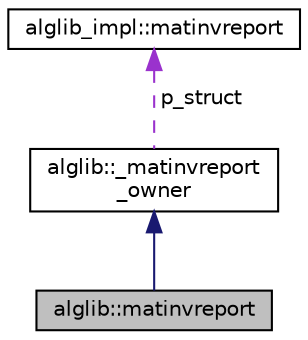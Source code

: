digraph "alglib::matinvreport"
{
  edge [fontname="Helvetica",fontsize="10",labelfontname="Helvetica",labelfontsize="10"];
  node [fontname="Helvetica",fontsize="10",shape=record];
  Node2 [label="alglib::matinvreport",height=0.2,width=0.4,color="black", fillcolor="grey75", style="filled", fontcolor="black"];
  Node3 -> Node2 [dir="back",color="midnightblue",fontsize="10",style="solid",fontname="Helvetica"];
  Node3 [label="alglib::_matinvreport\l_owner",height=0.2,width=0.4,color="black", fillcolor="white", style="filled",URL="$classalglib_1_1__matinvreport__owner.html"];
  Node4 -> Node3 [dir="back",color="darkorchid3",fontsize="10",style="dashed",label=" p_struct" ,fontname="Helvetica"];
  Node4 [label="alglib_impl::matinvreport",height=0.2,width=0.4,color="black", fillcolor="white", style="filled",URL="$structalglib__impl_1_1matinvreport.html"];
}
